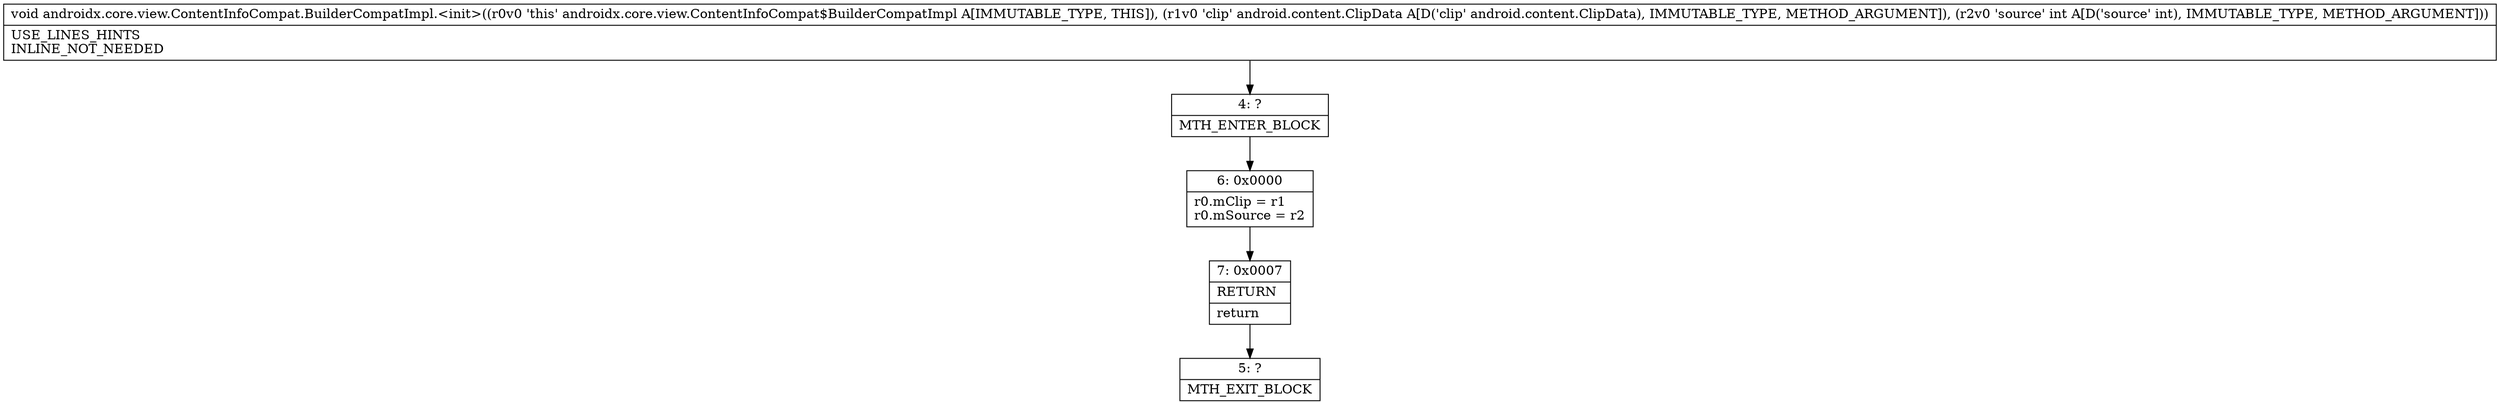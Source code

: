 digraph "CFG forandroidx.core.view.ContentInfoCompat.BuilderCompatImpl.\<init\>(Landroid\/content\/ClipData;I)V" {
Node_4 [shape=record,label="{4\:\ ?|MTH_ENTER_BLOCK\l}"];
Node_6 [shape=record,label="{6\:\ 0x0000|r0.mClip = r1\lr0.mSource = r2\l}"];
Node_7 [shape=record,label="{7\:\ 0x0007|RETURN\l|return\l}"];
Node_5 [shape=record,label="{5\:\ ?|MTH_EXIT_BLOCK\l}"];
MethodNode[shape=record,label="{void androidx.core.view.ContentInfoCompat.BuilderCompatImpl.\<init\>((r0v0 'this' androidx.core.view.ContentInfoCompat$BuilderCompatImpl A[IMMUTABLE_TYPE, THIS]), (r1v0 'clip' android.content.ClipData A[D('clip' android.content.ClipData), IMMUTABLE_TYPE, METHOD_ARGUMENT]), (r2v0 'source' int A[D('source' int), IMMUTABLE_TYPE, METHOD_ARGUMENT]))  | USE_LINES_HINTS\lINLINE_NOT_NEEDED\l}"];
MethodNode -> Node_4;Node_4 -> Node_6;
Node_6 -> Node_7;
Node_7 -> Node_5;
}


